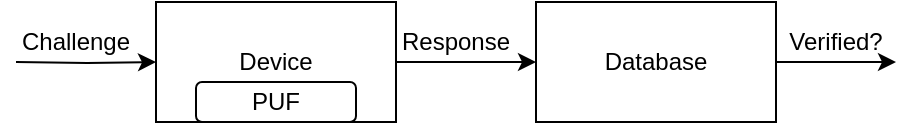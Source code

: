 <mxfile version="14.7.10" type="device"><diagram id="ntGDdr16lyZb3bPMMSyA" name="Page-1"><mxGraphModel dx="1186" dy="726" grid="1" gridSize="10" guides="1" tooltips="1" connect="1" arrows="1" fold="1" page="1" pageScale="1" pageWidth="827" pageHeight="1169" math="0" shadow="0"><root><mxCell id="0"/><mxCell id="1" parent="0"/><mxCell id="7qBrGpj6PgQNZ2ESvXgK-4" style="edgeStyle=orthogonalEdgeStyle;rounded=0;orthogonalLoop=1;jettySize=auto;html=1;entryX=0;entryY=0.5;entryDx=0;entryDy=0;" edge="1" parent="1" target="7qBrGpj6PgQNZ2ESvXgK-1"><mxGeometry relative="1" as="geometry"><mxPoint x="270" y="370" as="targetPoint"/><mxPoint x="280" y="370" as="sourcePoint"/></mxGeometry></mxCell><mxCell id="7qBrGpj6PgQNZ2ESvXgK-1" value="Device" style="rounded=0;whiteSpace=wrap;html=1;" vertex="1" parent="1"><mxGeometry x="350" y="340" width="120" height="60" as="geometry"/></mxCell><mxCell id="7qBrGpj6PgQNZ2ESvXgK-2" value="PUF" style="rounded=1;whiteSpace=wrap;html=1;" vertex="1" parent="1"><mxGeometry x="370" y="380" width="80" height="20" as="geometry"/></mxCell><mxCell id="7qBrGpj6PgQNZ2ESvXgK-3" value="Challenge" style="text;html=1;strokeColor=none;fillColor=none;align=center;verticalAlign=middle;whiteSpace=wrap;rounded=0;" vertex="1" parent="1"><mxGeometry x="290" y="350" width="40" height="20" as="geometry"/></mxCell><mxCell id="7qBrGpj6PgQNZ2ESvXgK-5" style="edgeStyle=orthogonalEdgeStyle;rounded=0;orthogonalLoop=1;jettySize=auto;html=1;entryX=0;entryY=0.5;entryDx=0;entryDy=0;" edge="1" parent="1"><mxGeometry relative="1" as="geometry"><mxPoint x="540" y="370" as="targetPoint"/><mxPoint x="470" y="370" as="sourcePoint"/></mxGeometry></mxCell><mxCell id="7qBrGpj6PgQNZ2ESvXgK-6" value="Response" style="text;html=1;strokeColor=none;fillColor=none;align=center;verticalAlign=middle;whiteSpace=wrap;rounded=0;" vertex="1" parent="1"><mxGeometry x="480" y="350" width="40" height="20" as="geometry"/></mxCell><mxCell id="7qBrGpj6PgQNZ2ESvXgK-8" style="edgeStyle=orthogonalEdgeStyle;rounded=0;orthogonalLoop=1;jettySize=auto;html=1;" edge="1" parent="1" source="7qBrGpj6PgQNZ2ESvXgK-7"><mxGeometry relative="1" as="geometry"><mxPoint x="720" y="370" as="targetPoint"/></mxGeometry></mxCell><mxCell id="7qBrGpj6PgQNZ2ESvXgK-7" value="Database" style="rounded=0;whiteSpace=wrap;html=1;" vertex="1" parent="1"><mxGeometry x="540" y="340" width="120" height="60" as="geometry"/></mxCell><mxCell id="7qBrGpj6PgQNZ2ESvXgK-9" value="Verified?" style="text;html=1;strokeColor=none;fillColor=none;align=center;verticalAlign=middle;whiteSpace=wrap;rounded=0;" vertex="1" parent="1"><mxGeometry x="670" y="350" width="40" height="20" as="geometry"/></mxCell></root></mxGraphModel></diagram></mxfile>